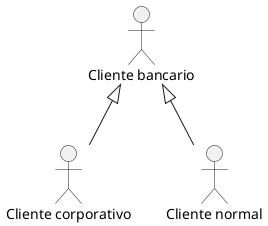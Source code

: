 @startuml

:Cliente bancario: as bancario
:Cliente corporativo: as corporativo
:Cliente normal: as normal

bancario <|-- corporativo
bancario <|-- normal



@enduml